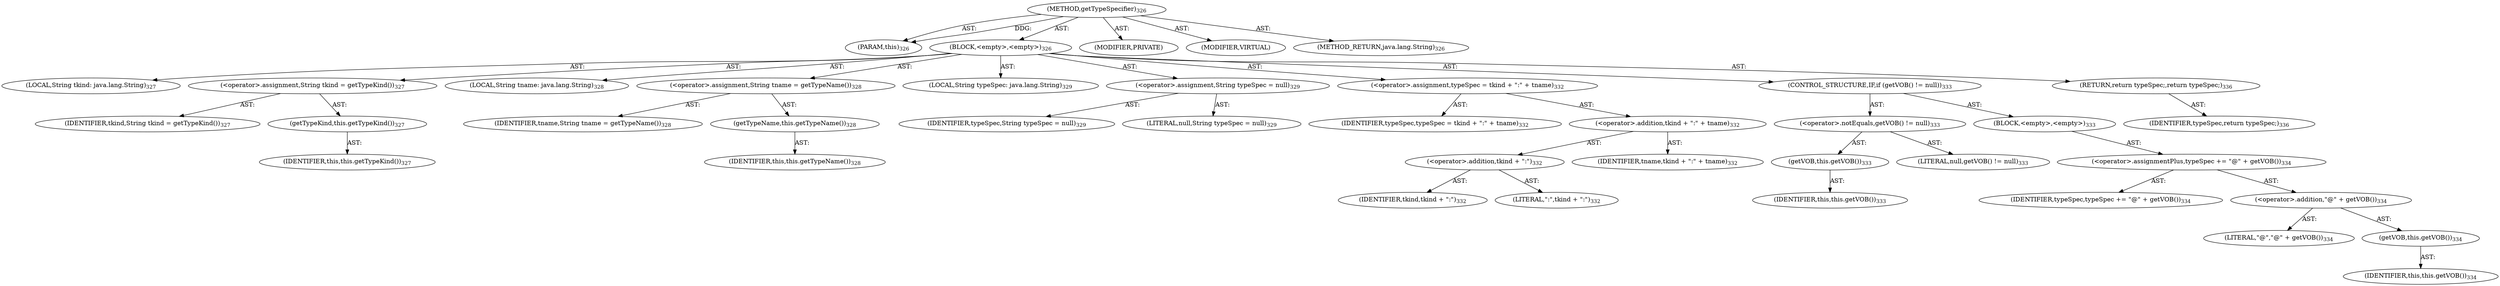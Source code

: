 digraph "getTypeSpecifier" {  
"111669149712" [label = <(METHOD,getTypeSpecifier)<SUB>326</SUB>> ]
"115964116994" [label = <(PARAM,this)<SUB>326</SUB>> ]
"25769803804" [label = <(BLOCK,&lt;empty&gt;,&lt;empty&gt;)<SUB>326</SUB>> ]
"94489280519" [label = <(LOCAL,String tkind: java.lang.String)<SUB>327</SUB>> ]
"30064771149" [label = <(&lt;operator&gt;.assignment,String tkind = getTypeKind())<SUB>327</SUB>> ]
"68719476810" [label = <(IDENTIFIER,tkind,String tkind = getTypeKind())<SUB>327</SUB>> ]
"30064771150" [label = <(getTypeKind,this.getTypeKind())<SUB>327</SUB>> ]
"68719476749" [label = <(IDENTIFIER,this,this.getTypeKind())<SUB>327</SUB>> ]
"94489280520" [label = <(LOCAL,String tname: java.lang.String)<SUB>328</SUB>> ]
"30064771151" [label = <(&lt;operator&gt;.assignment,String tname = getTypeName())<SUB>328</SUB>> ]
"68719476811" [label = <(IDENTIFIER,tname,String tname = getTypeName())<SUB>328</SUB>> ]
"30064771152" [label = <(getTypeName,this.getTypeName())<SUB>328</SUB>> ]
"68719476750" [label = <(IDENTIFIER,this,this.getTypeName())<SUB>328</SUB>> ]
"94489280521" [label = <(LOCAL,String typeSpec: java.lang.String)<SUB>329</SUB>> ]
"30064771153" [label = <(&lt;operator&gt;.assignment,String typeSpec = null)<SUB>329</SUB>> ]
"68719476812" [label = <(IDENTIFIER,typeSpec,String typeSpec = null)<SUB>329</SUB>> ]
"90194313224" [label = <(LITERAL,null,String typeSpec = null)<SUB>329</SUB>> ]
"30064771154" [label = <(&lt;operator&gt;.assignment,typeSpec = tkind + &quot;:&quot; + tname)<SUB>332</SUB>> ]
"68719476813" [label = <(IDENTIFIER,typeSpec,typeSpec = tkind + &quot;:&quot; + tname)<SUB>332</SUB>> ]
"30064771155" [label = <(&lt;operator&gt;.addition,tkind + &quot;:&quot; + tname)<SUB>332</SUB>> ]
"30064771156" [label = <(&lt;operator&gt;.addition,tkind + &quot;:&quot;)<SUB>332</SUB>> ]
"68719476814" [label = <(IDENTIFIER,tkind,tkind + &quot;:&quot;)<SUB>332</SUB>> ]
"90194313225" [label = <(LITERAL,&quot;:&quot;,tkind + &quot;:&quot;)<SUB>332</SUB>> ]
"68719476815" [label = <(IDENTIFIER,tname,tkind + &quot;:&quot; + tname)<SUB>332</SUB>> ]
"47244640265" [label = <(CONTROL_STRUCTURE,IF,if (getVOB() != null))<SUB>333</SUB>> ]
"30064771157" [label = <(&lt;operator&gt;.notEquals,getVOB() != null)<SUB>333</SUB>> ]
"30064771158" [label = <(getVOB,this.getVOB())<SUB>333</SUB>> ]
"68719476751" [label = <(IDENTIFIER,this,this.getVOB())<SUB>333</SUB>> ]
"90194313226" [label = <(LITERAL,null,getVOB() != null)<SUB>333</SUB>> ]
"25769803805" [label = <(BLOCK,&lt;empty&gt;,&lt;empty&gt;)<SUB>333</SUB>> ]
"30064771159" [label = <(&lt;operator&gt;.assignmentPlus,typeSpec += &quot;@&quot; + getVOB())<SUB>334</SUB>> ]
"68719476816" [label = <(IDENTIFIER,typeSpec,typeSpec += &quot;@&quot; + getVOB())<SUB>334</SUB>> ]
"30064771160" [label = <(&lt;operator&gt;.addition,&quot;@&quot; + getVOB())<SUB>334</SUB>> ]
"90194313227" [label = <(LITERAL,&quot;@&quot;,&quot;@&quot; + getVOB())<SUB>334</SUB>> ]
"30064771161" [label = <(getVOB,this.getVOB())<SUB>334</SUB>> ]
"68719476752" [label = <(IDENTIFIER,this,this.getVOB())<SUB>334</SUB>> ]
"146028888071" [label = <(RETURN,return typeSpec;,return typeSpec;)<SUB>336</SUB>> ]
"68719476817" [label = <(IDENTIFIER,typeSpec,return typeSpec;)<SUB>336</SUB>> ]
"133143986215" [label = <(MODIFIER,PRIVATE)> ]
"133143986216" [label = <(MODIFIER,VIRTUAL)> ]
"128849018896" [label = <(METHOD_RETURN,java.lang.String)<SUB>326</SUB>> ]
  "111669149712" -> "115964116994"  [ label = "AST: "] 
  "111669149712" -> "25769803804"  [ label = "AST: "] 
  "111669149712" -> "133143986215"  [ label = "AST: "] 
  "111669149712" -> "133143986216"  [ label = "AST: "] 
  "111669149712" -> "128849018896"  [ label = "AST: "] 
  "25769803804" -> "94489280519"  [ label = "AST: "] 
  "25769803804" -> "30064771149"  [ label = "AST: "] 
  "25769803804" -> "94489280520"  [ label = "AST: "] 
  "25769803804" -> "30064771151"  [ label = "AST: "] 
  "25769803804" -> "94489280521"  [ label = "AST: "] 
  "25769803804" -> "30064771153"  [ label = "AST: "] 
  "25769803804" -> "30064771154"  [ label = "AST: "] 
  "25769803804" -> "47244640265"  [ label = "AST: "] 
  "25769803804" -> "146028888071"  [ label = "AST: "] 
  "30064771149" -> "68719476810"  [ label = "AST: "] 
  "30064771149" -> "30064771150"  [ label = "AST: "] 
  "30064771150" -> "68719476749"  [ label = "AST: "] 
  "30064771151" -> "68719476811"  [ label = "AST: "] 
  "30064771151" -> "30064771152"  [ label = "AST: "] 
  "30064771152" -> "68719476750"  [ label = "AST: "] 
  "30064771153" -> "68719476812"  [ label = "AST: "] 
  "30064771153" -> "90194313224"  [ label = "AST: "] 
  "30064771154" -> "68719476813"  [ label = "AST: "] 
  "30064771154" -> "30064771155"  [ label = "AST: "] 
  "30064771155" -> "30064771156"  [ label = "AST: "] 
  "30064771155" -> "68719476815"  [ label = "AST: "] 
  "30064771156" -> "68719476814"  [ label = "AST: "] 
  "30064771156" -> "90194313225"  [ label = "AST: "] 
  "47244640265" -> "30064771157"  [ label = "AST: "] 
  "47244640265" -> "25769803805"  [ label = "AST: "] 
  "30064771157" -> "30064771158"  [ label = "AST: "] 
  "30064771157" -> "90194313226"  [ label = "AST: "] 
  "30064771158" -> "68719476751"  [ label = "AST: "] 
  "25769803805" -> "30064771159"  [ label = "AST: "] 
  "30064771159" -> "68719476816"  [ label = "AST: "] 
  "30064771159" -> "30064771160"  [ label = "AST: "] 
  "30064771160" -> "90194313227"  [ label = "AST: "] 
  "30064771160" -> "30064771161"  [ label = "AST: "] 
  "30064771161" -> "68719476752"  [ label = "AST: "] 
  "146028888071" -> "68719476817"  [ label = "AST: "] 
  "111669149712" -> "115964116994"  [ label = "DDG: "] 
}
